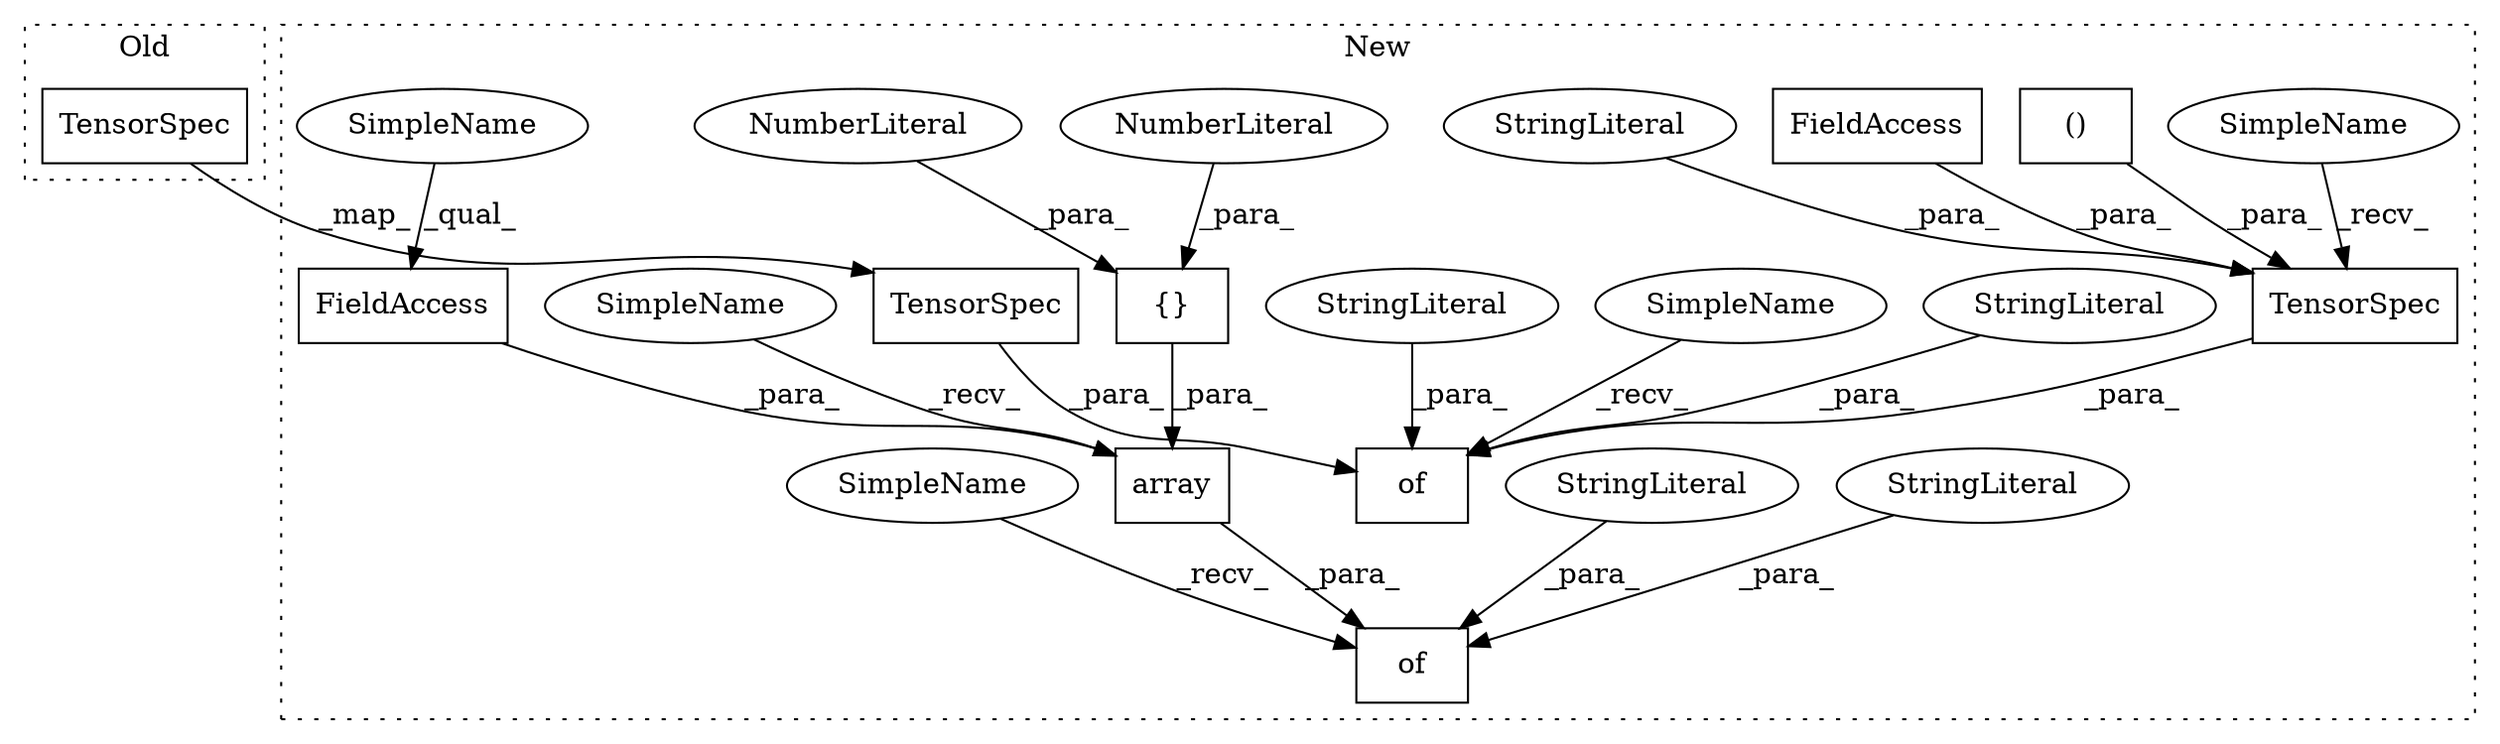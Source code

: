 digraph G {
subgraph cluster0 {
1 [label="TensorSpec" a="32" s="22320,22390" l="16,1" shape="box"];
label = "Old";
style="dotted";
}
subgraph cluster1 {
2 [label="TensorSpec" a="32" s="25484,25564" l="16,1" shape="box"];
3 [label="of" a="32" s="25460,25676" l="3,1" shape="box"];
4 [label="StringLiteral" a="45" s="25463" l="8" shape="ellipse"];
5 [label="of" a="32" s="26823,26943" l="3,1" shape="box"];
6 [label="{}" a="4" s="26919,26927" l="1,1" shape="box"];
7 [label="StringLiteral" a="45" s="26826" l="8" shape="ellipse"];
8 [label="TensorSpec" a="32" s="25591,25675" l="16,1" shape="box"];
9 [label="()" a="106" s="25607" l="35" shape="box"];
10 [label="FieldAccess" a="22" s="25644" l="18" shape="box"];
11 [label="StringLiteral" a="45" s="26883" l="12" shape="ellipse"];
12 [label="StringLiteral" a="45" s="25566" l="12" shape="ellipse"];
13 [label="NumberLiteral" a="34" s="26924" l="3" shape="ellipse"];
14 [label="NumberLiteral" a="34" s="26920" l="3" shape="ellipse"];
15 [label="array" a="32" s="26902,26942" l="6,1" shape="box"];
16 [label="FieldAccess" a="22" s="26929" l="13" shape="box"];
17 [label="StringLiteral" a="45" s="25663" l="12" shape="ellipse"];
18 [label="SimpleName" a="42" s="26929" l="5" shape="ellipse"];
19 [label="SimpleName" a="42" s="26896" l="5" shape="ellipse"];
20 [label="SimpleName" a="42" s="25579" l="11" shape="ellipse"];
21 [label="SimpleName" a="42" s="25456" l="3" shape="ellipse"];
22 [label="SimpleName" a="42" s="26819" l="3" shape="ellipse"];
label = "New";
style="dotted";
}
1 -> 2 [label="_map_"];
2 -> 3 [label="_para_"];
4 -> 3 [label="_para_"];
6 -> 15 [label="_para_"];
7 -> 5 [label="_para_"];
8 -> 3 [label="_para_"];
9 -> 8 [label="_para_"];
10 -> 8 [label="_para_"];
11 -> 5 [label="_para_"];
12 -> 3 [label="_para_"];
13 -> 6 [label="_para_"];
14 -> 6 [label="_para_"];
15 -> 5 [label="_para_"];
16 -> 15 [label="_para_"];
17 -> 8 [label="_para_"];
18 -> 16 [label="_qual_"];
19 -> 15 [label="_recv_"];
20 -> 8 [label="_recv_"];
21 -> 3 [label="_recv_"];
22 -> 5 [label="_recv_"];
}